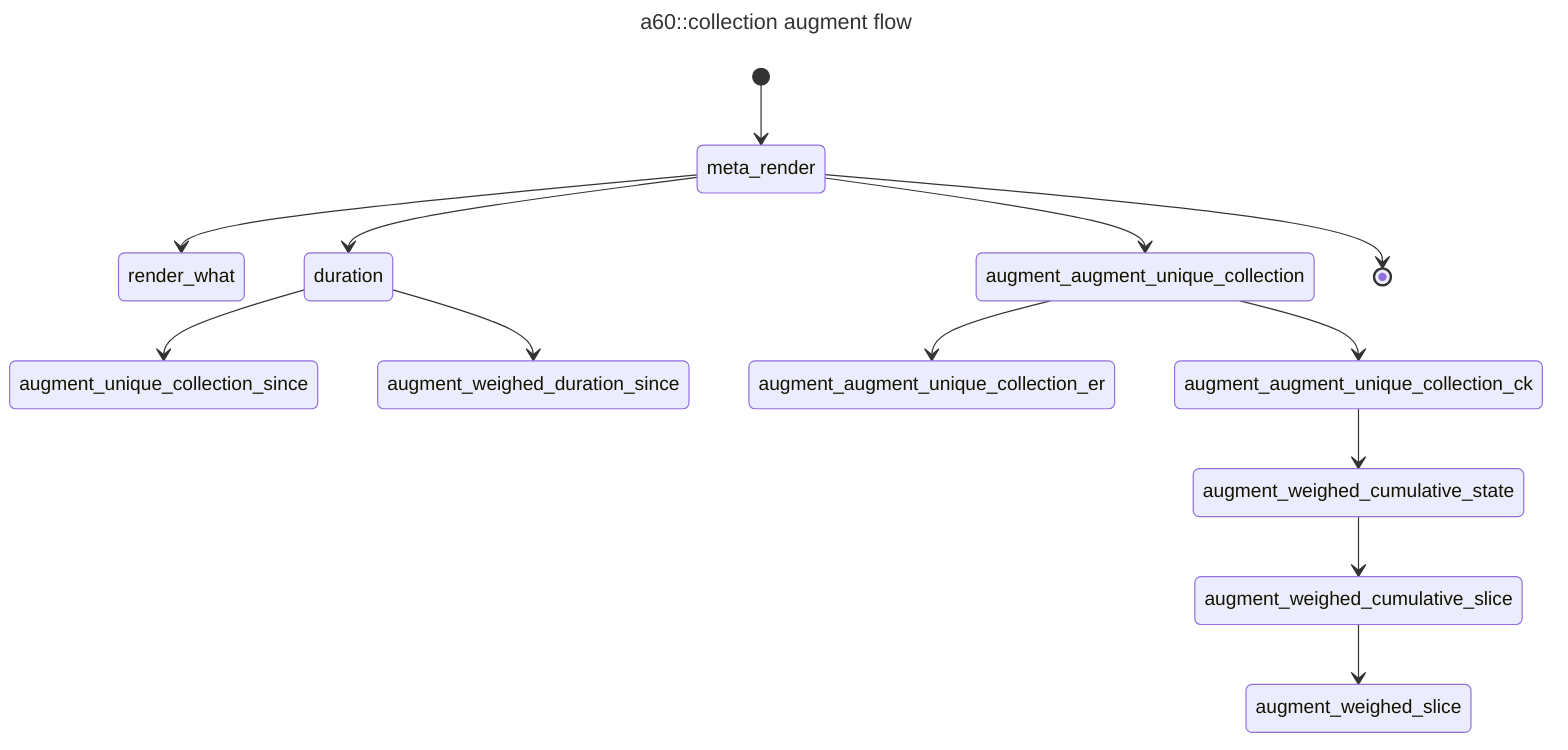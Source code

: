 ---
title: a60::collection augment flow
---
stateDiagram-v2
    [*] --> meta_render

    meta_render --> render_what
    meta_render --> duration
    duration --> augment_unique_collection_since
    duration --> augment_weighed_duration_since
    meta_render --> augment_augment_unique_collection
    augment_augment_unique_collection --> augment_augment_unique_collection_er
    augment_augment_unique_collection --> augment_augment_unique_collection_ck
    augment_augment_unique_collection_ck --> augment_weighed_cumulative_state
    augment_weighed_cumulative_state --> augment_weighed_cumulative_slice
    augment_weighed_cumulative_slice --> augment_weighed_slice
    meta_render --> [*]